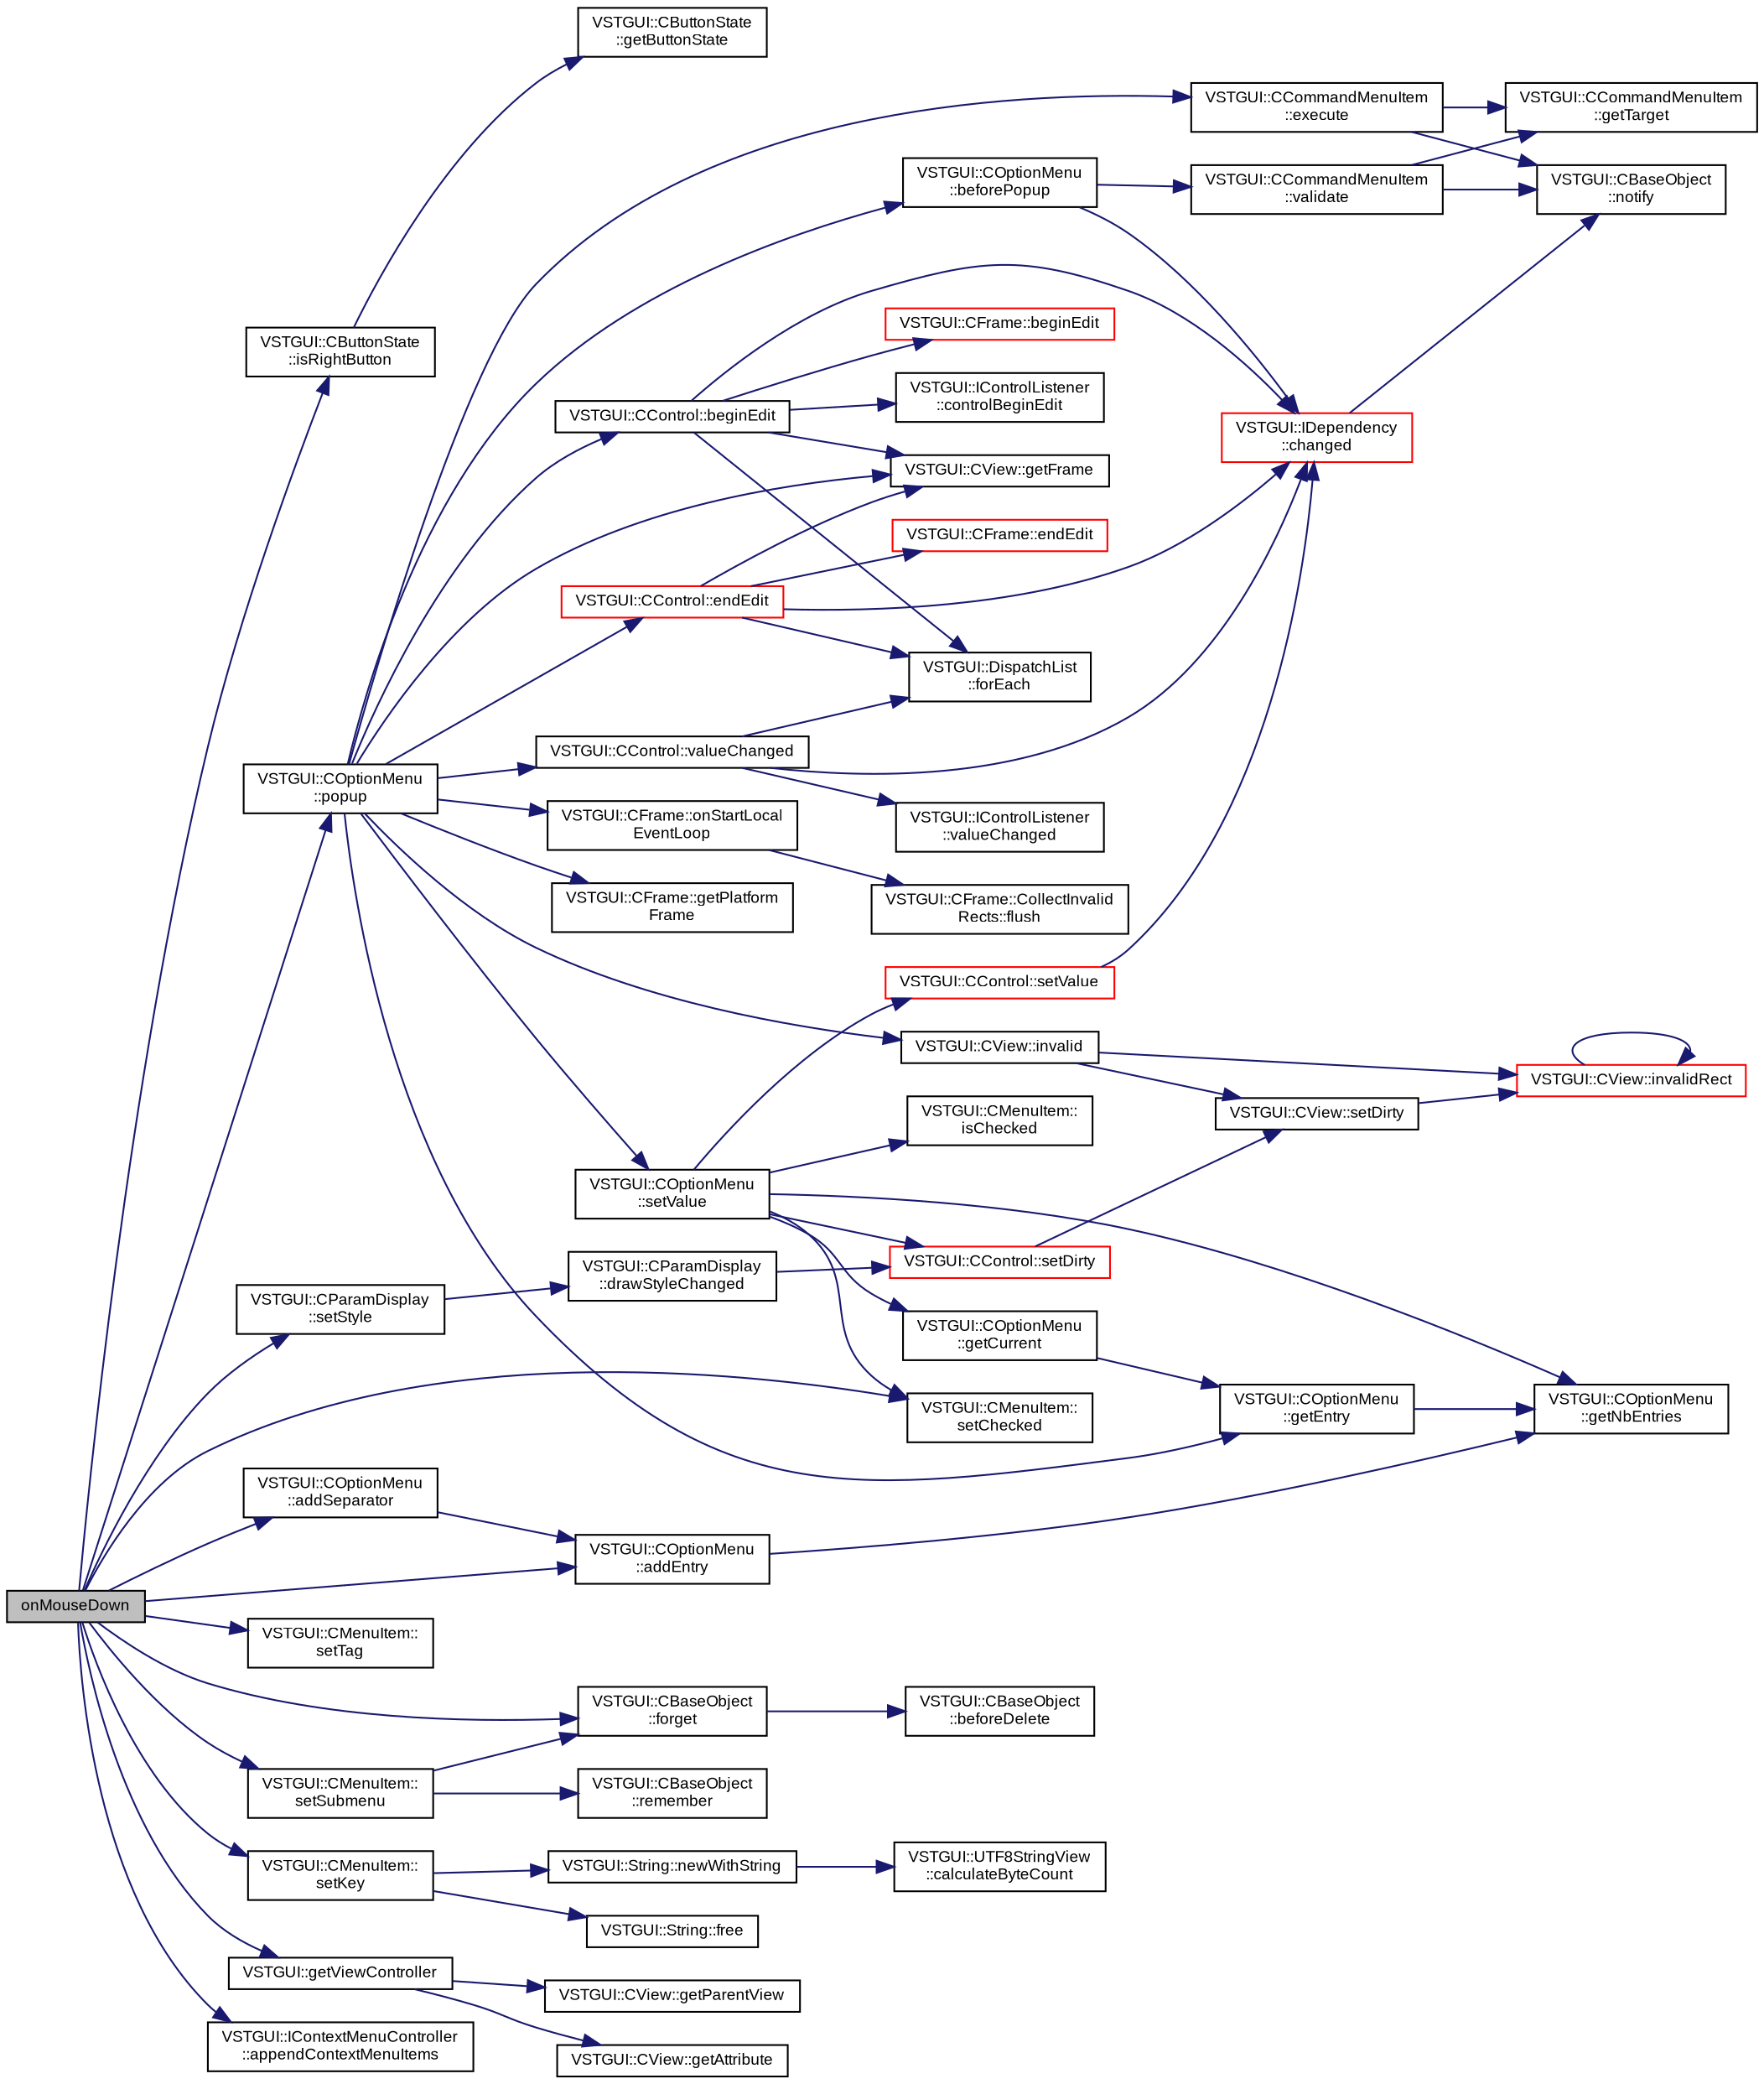 digraph "onMouseDown"
{
  bgcolor="transparent";
  edge [fontname="Arial",fontsize="9",labelfontname="Arial",labelfontsize="9"];
  node [fontname="Arial",fontsize="9",shape=record];
  rankdir="LR";
  Node1 [label="onMouseDown",height=0.2,width=0.4,color="black", fillcolor="grey75", style="filled" fontcolor="black"];
  Node1 -> Node2 [color="midnightblue",fontsize="9",style="solid",fontname="Arial"];
  Node2 [label="VSTGUI::CButtonState\l::isRightButton",height=0.2,width=0.4,color="black",URL="$struct_v_s_t_g_u_i_1_1_c_button_state.html#adf0e629ae1c3fca5be2f4d3c64c9e980"];
  Node2 -> Node3 [color="midnightblue",fontsize="9",style="solid",fontname="Arial"];
  Node3 [label="VSTGUI::CButtonState\l::getButtonState",height=0.2,width=0.4,color="black",URL="$struct_v_s_t_g_u_i_1_1_c_button_state.html#a9c6e0e58f7d529d9a193e1f32e722337"];
  Node1 -> Node4 [color="midnightblue",fontsize="9",style="solid",fontname="Arial"];
  Node4 [label="VSTGUI::COptionMenu\l::addSeparator",height=0.2,width=0.4,color="black",URL="$class_v_s_t_g_u_i_1_1_c_option_menu.html#a9eb257c26848669f9ff071a568294eb0",tooltip="add a new separator entry "];
  Node4 -> Node5 [color="midnightblue",fontsize="9",style="solid",fontname="Arial"];
  Node5 [label="VSTGUI::COptionMenu\l::addEntry",height=0.2,width=0.4,color="black",URL="$class_v_s_t_g_u_i_1_1_c_option_menu.html#a23dccef5325b1c8b8409bbd96449ee2e",tooltip="add a new entry "];
  Node5 -> Node6 [color="midnightblue",fontsize="9",style="solid",fontname="Arial"];
  Node6 [label="VSTGUI::COptionMenu\l::getNbEntries",height=0.2,width=0.4,color="black",URL="$class_v_s_t_g_u_i_1_1_c_option_menu.html#adee7672985693efe9c38a8897f12936d",tooltip="get number of entries "];
  Node1 -> Node7 [color="midnightblue",fontsize="9",style="solid",fontname="Arial"];
  Node7 [label="VSTGUI::CParamDisplay\l::setStyle",height=0.2,width=0.4,color="black",URL="$class_v_s_t_g_u_i_1_1_c_param_display.html#ade43dd17e915ee6df8b0c96b3fde4954"];
  Node7 -> Node8 [color="midnightblue",fontsize="9",style="solid",fontname="Arial"];
  Node8 [label="VSTGUI::CParamDisplay\l::drawStyleChanged",height=0.2,width=0.4,color="black",URL="$class_v_s_t_g_u_i_1_1_c_param_display.html#aebea43ccfbc91da6f5095268374de408"];
  Node8 -> Node9 [color="midnightblue",fontsize="9",style="solid",fontname="Arial"];
  Node9 [label="VSTGUI::CControl::setDirty",height=0.2,width=0.4,color="red",URL="$class_v_s_t_g_u_i_1_1_c_control.html#a0f19a61606a7f547b62102310063ea76",tooltip="set the view to dirty so that it is redrawn in the next idle. Thread Safe ! "];
  Node9 -> Node10 [color="midnightblue",fontsize="9",style="solid",fontname="Arial"];
  Node10 [label="VSTGUI::CView::setDirty",height=0.2,width=0.4,color="black",URL="$class_v_s_t_g_u_i_1_1_c_view.html#a0f19a61606a7f547b62102310063ea76",tooltip="set the view to dirty so that it is redrawn in the next idle. Thread Safe ! "];
  Node10 -> Node11 [color="midnightblue",fontsize="9",style="solid",fontname="Arial"];
  Node11 [label="VSTGUI::CView::invalidRect",height=0.2,width=0.4,color="red",URL="$class_v_s_t_g_u_i_1_1_c_view.html#ad414ba3d5e64f9fdc11309e05266ffcf",tooltip="mark rect as invalid "];
  Node11 -> Node11 [color="midnightblue",fontsize="9",style="solid",fontname="Arial"];
  Node1 -> Node5 [color="midnightblue",fontsize="9",style="solid",fontname="Arial"];
  Node1 -> Node12 [color="midnightblue",fontsize="9",style="solid",fontname="Arial"];
  Node12 [label="VSTGUI::CMenuItem::\lsetTag",height=0.2,width=0.4,color="black",URL="$class_v_s_t_g_u_i_1_1_c_menu_item.html#a8adf6931b3da23bab76dac845c10b5ee",tooltip="set menu item tag "];
  Node1 -> Node13 [color="midnightblue",fontsize="9",style="solid",fontname="Arial"];
  Node13 [label="VSTGUI::CMenuItem::\lsetChecked",height=0.2,width=0.4,color="black",URL="$class_v_s_t_g_u_i_1_1_c_menu_item.html#a41ac8da48387a7a6516197d30e95aada",tooltip="set menu item checked state "];
  Node1 -> Node14 [color="midnightblue",fontsize="9",style="solid",fontname="Arial"];
  Node14 [label="VSTGUI::CMenuItem::\lsetSubmenu",height=0.2,width=0.4,color="black",URL="$class_v_s_t_g_u_i_1_1_c_menu_item.html#ad82def3068a469a676185f3d5de8bb4b",tooltip="set submenu of menu item "];
  Node14 -> Node15 [color="midnightblue",fontsize="9",style="solid",fontname="Arial"];
  Node15 [label="VSTGUI::CBaseObject\l::forget",height=0.2,width=0.4,color="black",URL="$class_v_s_t_g_u_i_1_1_c_base_object.html#ad63e28fbe95a3458c97c60bfacd47ab8",tooltip="decrease refcount and delete object if refcount == 0 "];
  Node15 -> Node16 [color="midnightblue",fontsize="9",style="solid",fontname="Arial"];
  Node16 [label="VSTGUI::CBaseObject\l::beforeDelete",height=0.2,width=0.4,color="black",URL="$class_v_s_t_g_u_i_1_1_c_base_object.html#a7109cc8e58c631f14b338c5e60633d7b"];
  Node14 -> Node17 [color="midnightblue",fontsize="9",style="solid",fontname="Arial"];
  Node17 [label="VSTGUI::CBaseObject\l::remember",height=0.2,width=0.4,color="black",URL="$class_v_s_t_g_u_i_1_1_c_base_object.html#ada0719d1daaca4af1795018001769311",tooltip="increase refcount "];
  Node1 -> Node18 [color="midnightblue",fontsize="9",style="solid",fontname="Arial"];
  Node18 [label="VSTGUI::CMenuItem::\lsetKey",height=0.2,width=0.4,color="black",URL="$class_v_s_t_g_u_i_1_1_c_menu_item.html#a9a8e0a706e76bb8c2adf5ac1a3b16403",tooltip="set keycode and key modifiers of menu item "];
  Node18 -> Node19 [color="midnightblue",fontsize="9",style="solid",fontname="Arial"];
  Node19 [label="VSTGUI::String::free",height=0.2,width=0.4,color="black",URL="$namespace_v_s_t_g_u_i_1_1_string.html#af30ee7f201c1f86d9aceb849d6d08fbf"];
  Node18 -> Node20 [color="midnightblue",fontsize="9",style="solid",fontname="Arial"];
  Node20 [label="VSTGUI::String::newWithString",height=0.2,width=0.4,color="black",URL="$namespace_v_s_t_g_u_i_1_1_string.html#a83745b23a3d48e4f1e69950977918803"];
  Node20 -> Node21 [color="midnightblue",fontsize="9",style="solid",fontname="Arial"];
  Node21 [label="VSTGUI::UTF8StringView\l::calculateByteCount",height=0.2,width=0.4,color="black",URL="$class_v_s_t_g_u_i_1_1_u_t_f8_string_view.html#a67b9d83785a9c0fc5a668303de116803"];
  Node1 -> Node22 [color="midnightblue",fontsize="9",style="solid",fontname="Arial"];
  Node22 [label="VSTGUI::getViewController",height=0.2,width=0.4,color="black",URL="$namespace_v_s_t_g_u_i.html#ac0caf7c5b5b1b43d55ceec218776c5b8"];
  Node22 -> Node23 [color="midnightblue",fontsize="9",style="solid",fontname="Arial"];
  Node23 [label="VSTGUI::CView::getAttribute",height=0.2,width=0.4,color="black",URL="$class_v_s_t_g_u_i_1_1_c_view.html#a1691269ee71c2cfedde6f940d7526baa",tooltip="get an attribute "];
  Node22 -> Node24 [color="midnightblue",fontsize="9",style="solid",fontname="Arial"];
  Node24 [label="VSTGUI::CView::getParentView",height=0.2,width=0.4,color="black",URL="$class_v_s_t_g_u_i_1_1_c_view.html#ac45407fc7304ee33c5729fa04edaea76",tooltip="get parent view "];
  Node1 -> Node25 [color="midnightblue",fontsize="9",style="solid",fontname="Arial"];
  Node25 [label="VSTGUI::IContextMenuController\l::appendContextMenuItems",height=0.2,width=0.4,color="black",URL="$class_v_s_t_g_u_i_1_1_i_context_menu_controller.html#a03d6cb0b40685d6951fdbd3160e6fc1d"];
  Node1 -> Node26 [color="midnightblue",fontsize="9",style="solid",fontname="Arial"];
  Node26 [label="VSTGUI::COptionMenu\l::popup",height=0.2,width=0.4,color="black",URL="$class_v_s_t_g_u_i_1_1_c_option_menu.html#ae16683842653f97cac2c61e255bdfc53",tooltip="pops up menu "];
  Node26 -> Node27 [color="midnightblue",fontsize="9",style="solid",fontname="Arial"];
  Node27 [label="VSTGUI::CView::getFrame",height=0.2,width=0.4,color="black",URL="$class_v_s_t_g_u_i_1_1_c_view.html#a2045d5fae6d0f8c615dc55113828359a",tooltip="get frame "];
  Node26 -> Node28 [color="midnightblue",fontsize="9",style="solid",fontname="Arial"];
  Node28 [label="VSTGUI::COptionMenu\l::beforePopup",height=0.2,width=0.4,color="black",URL="$class_v_s_t_g_u_i_1_1_c_option_menu.html#a203037722a1aae98d2681046584458cc"];
  Node28 -> Node29 [color="midnightblue",fontsize="9",style="solid",fontname="Arial"];
  Node29 [label="VSTGUI::IDependency\l::changed",height=0.2,width=0.4,color="red",URL="$class_v_s_t_g_u_i_1_1_i_dependency.html#acac105ad797d9700f9a31946792ecbc0"];
  Node29 -> Node30 [color="midnightblue",fontsize="9",style="solid",fontname="Arial"];
  Node30 [label="VSTGUI::CBaseObject\l::notify",height=0.2,width=0.4,color="black",URL="$class_v_s_t_g_u_i_1_1_c_base_object.html#ab18c3bcc0cb674396848861dfd78a83a"];
  Node28 -> Node31 [color="midnightblue",fontsize="9",style="solid",fontname="Arial"];
  Node31 [label="VSTGUI::CCommandMenuItem\l::validate",height=0.2,width=0.4,color="black",URL="$class_v_s_t_g_u_i_1_1_c_command_menu_item.html#a41d45236c37b75848f4b1667a11fb50e"];
  Node31 -> Node32 [color="midnightblue",fontsize="9",style="solid",fontname="Arial"];
  Node32 [label="VSTGUI::CCommandMenuItem\l::getTarget",height=0.2,width=0.4,color="black",URL="$class_v_s_t_g_u_i_1_1_c_command_menu_item.html#ae4c86c0d5e2ba593b04c3c9767097235"];
  Node31 -> Node30 [color="midnightblue",fontsize="9",style="solid",fontname="Arial"];
  Node26 -> Node33 [color="midnightblue",fontsize="9",style="solid",fontname="Arial"];
  Node33 [label="VSTGUI::CControl::beginEdit",height=0.2,width=0.4,color="black",URL="$class_v_s_t_g_u_i_1_1_c_control.html#a417db65751882b949a8ebdc2c10ada93"];
  Node33 -> Node34 [color="midnightblue",fontsize="9",style="solid",fontname="Arial"];
  Node34 [label="VSTGUI::IControlListener\l::controlBeginEdit",height=0.2,width=0.4,color="black",URL="$class_v_s_t_g_u_i_1_1_i_control_listener.html#ac869f70637c74c5d1d8e859182a15647"];
  Node33 -> Node35 [color="midnightblue",fontsize="9",style="solid",fontname="Arial"];
  Node35 [label="VSTGUI::DispatchList\l::forEach",height=0.2,width=0.4,color="black",URL="$class_v_s_t_g_u_i_1_1_dispatch_list.html#a09cd3391119d3266c5d62ec8525d503d"];
  Node33 -> Node29 [color="midnightblue",fontsize="9",style="solid",fontname="Arial"];
  Node33 -> Node27 [color="midnightblue",fontsize="9",style="solid",fontname="Arial"];
  Node33 -> Node36 [color="midnightblue",fontsize="9",style="solid",fontname="Arial"];
  Node36 [label="VSTGUI::CFrame::beginEdit",height=0.2,width=0.4,color="red",URL="$class_v_s_t_g_u_i_1_1_c_frame.html#a6de7a2ecde27b7207ecdecc59c2b1ca7"];
  Node26 -> Node37 [color="midnightblue",fontsize="9",style="solid",fontname="Arial"];
  Node37 [label="VSTGUI::CFrame::onStartLocal\lEventLoop",height=0.2,width=0.4,color="black",URL="$class_v_s_t_g_u_i_1_1_c_frame.html#add1b333f09c643945f8675bdbf094595"];
  Node37 -> Node38 [color="midnightblue",fontsize="9",style="solid",fontname="Arial"];
  Node38 [label="VSTGUI::CFrame::CollectInvalid\lRects::flush",height=0.2,width=0.4,color="black",URL="$struct_v_s_t_g_u_i_1_1_c_frame_1_1_collect_invalid_rects.html#adac116554b543b7c4228c018a85882f5"];
  Node26 -> Node39 [color="midnightblue",fontsize="9",style="solid",fontname="Arial"];
  Node39 [label="VSTGUI::CFrame::getPlatform\lFrame",height=0.2,width=0.4,color="black",URL="$class_v_s_t_g_u_i_1_1_c_frame.html#a3b8d7ec8e7df59cf0fdc367f99fde1d0"];
  Node26 -> Node40 [color="midnightblue",fontsize="9",style="solid",fontname="Arial"];
  Node40 [label="VSTGUI::COptionMenu\l::setValue",height=0.2,width=0.4,color="black",URL="$class_v_s_t_g_u_i_1_1_c_option_menu.html#a06bf62da9ba043bcf1b4c26bb2bf357b"];
  Node40 -> Node6 [color="midnightblue",fontsize="9",style="solid",fontname="Arial"];
  Node40 -> Node41 [color="midnightblue",fontsize="9",style="solid",fontname="Arial"];
  Node41 [label="VSTGUI::COptionMenu\l::getCurrent",height=0.2,width=0.4,color="black",URL="$class_v_s_t_g_u_i_1_1_c_option_menu.html#a748747af2114988b2f1f9088d1c26f37",tooltip="get current entry "];
  Node41 -> Node42 [color="midnightblue",fontsize="9",style="solid",fontname="Arial"];
  Node42 [label="VSTGUI::COptionMenu\l::getEntry",height=0.2,width=0.4,color="black",URL="$class_v_s_t_g_u_i_1_1_c_option_menu.html#abbc6eea63ec689c21831932d22f8e836",tooltip="get entry at index position "];
  Node42 -> Node6 [color="midnightblue",fontsize="9",style="solid",fontname="Arial"];
  Node40 -> Node13 [color="midnightblue",fontsize="9",style="solid",fontname="Arial"];
  Node40 -> Node43 [color="midnightblue",fontsize="9",style="solid",fontname="Arial"];
  Node43 [label="VSTGUI::CMenuItem::\lisChecked",height=0.2,width=0.4,color="black",URL="$class_v_s_t_g_u_i_1_1_c_menu_item.html#a934daca7df63a2b0a79da349a939adbe",tooltip="returns whether the item is checked or not "];
  Node40 -> Node44 [color="midnightblue",fontsize="9",style="solid",fontname="Arial"];
  Node44 [label="VSTGUI::CControl::setValue",height=0.2,width=0.4,color="red",URL="$class_v_s_t_g_u_i_1_1_c_control.html#a06bf62da9ba043bcf1b4c26bb2bf357b"];
  Node44 -> Node29 [color="midnightblue",fontsize="9",style="solid",fontname="Arial"];
  Node40 -> Node9 [color="midnightblue",fontsize="9",style="solid",fontname="Arial"];
  Node26 -> Node45 [color="midnightblue",fontsize="9",style="solid",fontname="Arial"];
  Node45 [label="VSTGUI::CControl::valueChanged",height=0.2,width=0.4,color="black",URL="$class_v_s_t_g_u_i_1_1_c_control.html#ae57d02e392f1505445a7d83f1a18d96c",tooltip="notifies listener and dependent objects "];
  Node45 -> Node46 [color="midnightblue",fontsize="9",style="solid",fontname="Arial"];
  Node46 [label="VSTGUI::IControlListener\l::valueChanged",height=0.2,width=0.4,color="black",URL="$class_v_s_t_g_u_i_1_1_i_control_listener.html#a296f15a574e04152381eb01632abfec1"];
  Node45 -> Node35 [color="midnightblue",fontsize="9",style="solid",fontname="Arial"];
  Node45 -> Node29 [color="midnightblue",fontsize="9",style="solid",fontname="Arial"];
  Node26 -> Node47 [color="midnightblue",fontsize="9",style="solid",fontname="Arial"];
  Node47 [label="VSTGUI::CView::invalid",height=0.2,width=0.4,color="black",URL="$class_v_s_t_g_u_i_1_1_c_view.html#a51647a4891b4a9cbaf8595171c5ad3fc",tooltip="mark whole view as invalid "];
  Node47 -> Node10 [color="midnightblue",fontsize="9",style="solid",fontname="Arial"];
  Node47 -> Node11 [color="midnightblue",fontsize="9",style="solid",fontname="Arial"];
  Node26 -> Node42 [color="midnightblue",fontsize="9",style="solid",fontname="Arial"];
  Node26 -> Node48 [color="midnightblue",fontsize="9",style="solid",fontname="Arial"];
  Node48 [label="VSTGUI::CCommandMenuItem\l::execute",height=0.2,width=0.4,color="black",URL="$class_v_s_t_g_u_i_1_1_c_command_menu_item.html#a61af3e60b94ae3e748f6fbac1e794af7"];
  Node48 -> Node32 [color="midnightblue",fontsize="9",style="solid",fontname="Arial"];
  Node48 -> Node30 [color="midnightblue",fontsize="9",style="solid",fontname="Arial"];
  Node26 -> Node49 [color="midnightblue",fontsize="9",style="solid",fontname="Arial"];
  Node49 [label="VSTGUI::CControl::endEdit",height=0.2,width=0.4,color="red",URL="$class_v_s_t_g_u_i_1_1_c_control.html#ace186d3a60dee99bc2fd1bf6a5b35601"];
  Node49 -> Node27 [color="midnightblue",fontsize="9",style="solid",fontname="Arial"];
  Node49 -> Node50 [color="midnightblue",fontsize="9",style="solid",fontname="Arial"];
  Node50 [label="VSTGUI::CFrame::endEdit",height=0.2,width=0.4,color="red",URL="$class_v_s_t_g_u_i_1_1_c_frame.html#a71de5d264e5c0c8545565dd683cacbc2"];
  Node49 -> Node35 [color="midnightblue",fontsize="9",style="solid",fontname="Arial"];
  Node49 -> Node29 [color="midnightblue",fontsize="9",style="solid",fontname="Arial"];
  Node1 -> Node15 [color="midnightblue",fontsize="9",style="solid",fontname="Arial"];
}
